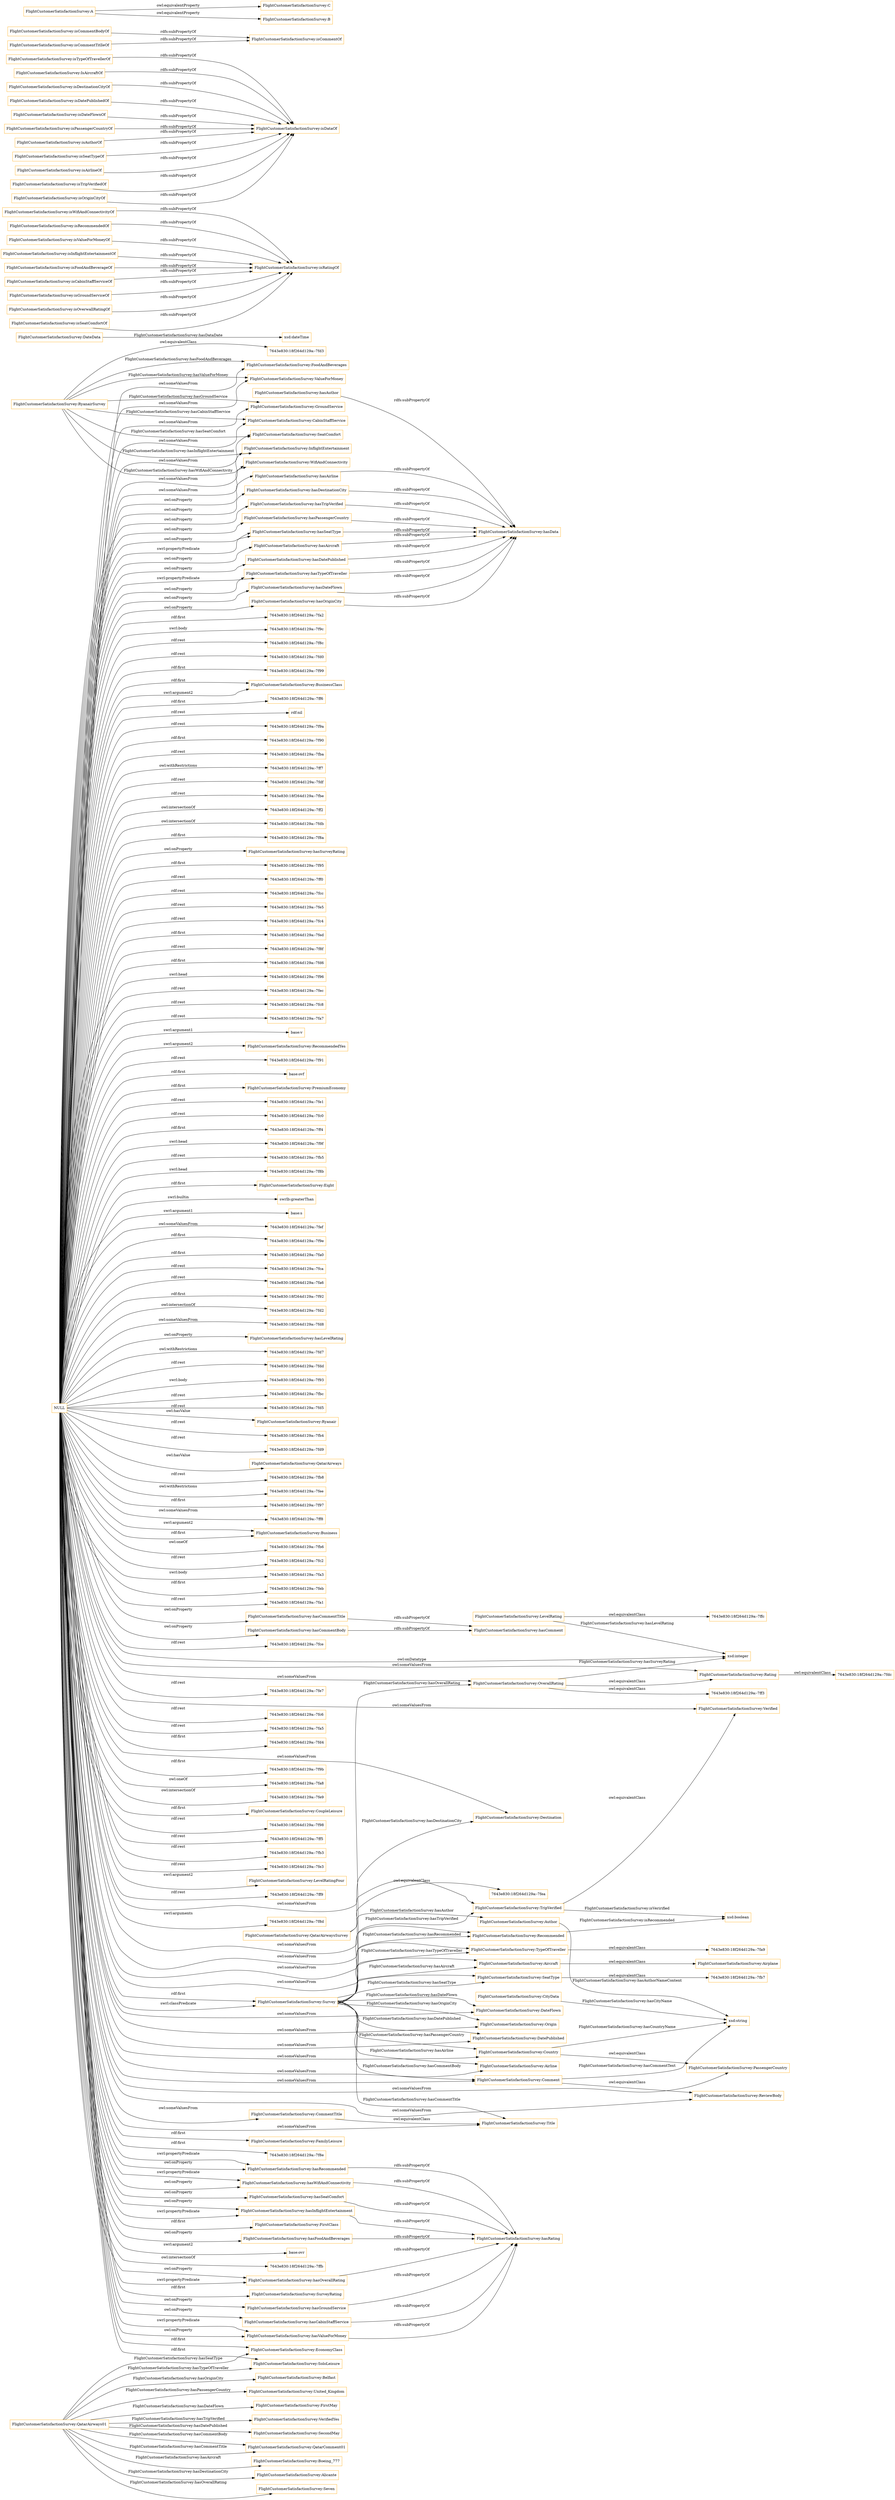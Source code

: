 digraph ar2dtool_diagram { 
rankdir=LR;
size="1501"
node [shape = rectangle, color="orange"]; "FlightCustomerSatisfactionSurvey:ValueForMoney" "FlightCustomerSatisfactionSurvey:Destination" "FlightCustomerSatisfactionSurvey:FoodAndBeverages" "FlightCustomerSatisfactionSurvey:LevelRating" "7643e830:18f264d129a:-7ff3" "FlightCustomerSatisfactionSurvey:DateFlown" "FlightCustomerSatisfactionSurvey:Survey" "FlightCustomerSatisfactionSurvey:GroundService" "FlightCustomerSatisfactionSurvey:TripVerified" "FlightCustomerSatisfactionSurvey:Aircraft" "FlightCustomerSatisfactionSurvey:CommentTitle" "7643e830:18f264d129a:-7fdc" "FlightCustomerSatisfactionSurvey:DateData" "7643e830:18f264d129a:-7ffc" "FlightCustomerSatisfactionSurvey:Recommended" "FlightCustomerSatisfactionSurvey:RyanairSurvey" "FlightCustomerSatisfactionSurvey:CabinStaffService" "FlightCustomerSatisfactionSurvey:Rating" "7643e830:18f264d129a:-7fa9" "FlightCustomerSatisfactionSurvey:OverallRating" "FlightCustomerSatisfactionSurvey:SeatComfort" "FlightCustomerSatisfactionSurvey:TypeOfTraveller" "FlightCustomerSatisfactionSurvey:Airline" "FlightCustomerSatisfactionSurvey:Airplane" "FlightCustomerSatisfactionSurvey:Comment" "FlightCustomerSatisfactionSurvey:DatePublished" "FlightCustomerSatisfactionSurvey:SeatType" "FlightCustomerSatisfactionSurvey:InflightEntertainment" "FlightCustomerSatisfactionSurvey:ReviewBody" "FlightCustomerSatisfactionSurvey:Origin" "7643e830:18f264d129a:-7fd3" "7643e830:18f264d129a:-7fb7" "FlightCustomerSatisfactionSurvey:WifiAndConnectivity" "FlightCustomerSatisfactionSurvey:Author" "FlightCustomerSatisfactionSurvey:Verified" "7643e830:18f264d129a:-7fea" "FlightCustomerSatisfactionSurvey:CityData" "FlightCustomerSatisfactionSurvey:Country" "FlightCustomerSatisfactionSurvey:PassengerCountry" "FlightCustomerSatisfactionSurvey:QatarAirwaysSurvey" "FlightCustomerSatisfactionSurvey:Title" "FlightCustomerSatisfactionSurvey:SurveyRating" ; /*classes style*/
	"FlightCustomerSatisfactionSurvey:isWifiAndConnectivityOf" -> "FlightCustomerSatisfactionSurvey:isRatingOf" [ label = "rdfs:subPropertyOf" ];
	"FlightCustomerSatisfactionSurvey:hasFoodAndBeverages" -> "FlightCustomerSatisfactionSurvey:hasRating" [ label = "rdfs:subPropertyOf" ];
	"FlightCustomerSatisfactionSurvey:isRecommendedOf" -> "FlightCustomerSatisfactionSurvey:isRatingOf" [ label = "rdfs:subPropertyOf" ];
	"FlightCustomerSatisfactionSurvey:hasTripVerified" -> "FlightCustomerSatisfactionSurvey:hasData" [ label = "rdfs:subPropertyOf" ];
	"FlightCustomerSatisfactionSurvey:isTypeOfTravellerOf" -> "FlightCustomerSatisfactionSurvey:isDataOf" [ label = "rdfs:subPropertyOf" ];
	"FlightCustomerSatisfactionSurvey:IsAircraftOf" -> "FlightCustomerSatisfactionSurvey:isDataOf" [ label = "rdfs:subPropertyOf" ];
	"FlightCustomerSatisfactionSurvey:isValueForMoneyOf" -> "FlightCustomerSatisfactionSurvey:isRatingOf" [ label = "rdfs:subPropertyOf" ];
	"FlightCustomerSatisfactionSurvey:hasPassengerCountry" -> "FlightCustomerSatisfactionSurvey:hasData" [ label = "rdfs:subPropertyOf" ];
	"FlightCustomerSatisfactionSurvey:isDestinationCityOf" -> "FlightCustomerSatisfactionSurvey:isDataOf" [ label = "rdfs:subPropertyOf" ];
	"FlightCustomerSatisfactionSurvey:isDatePublishedOf" -> "FlightCustomerSatisfactionSurvey:isDataOf" [ label = "rdfs:subPropertyOf" ];
	"FlightCustomerSatisfactionSurvey:hasOverallRating" -> "FlightCustomerSatisfactionSurvey:hasRating" [ label = "rdfs:subPropertyOf" ];
	"FlightCustomerSatisfactionSurvey:isInflightEntertainmentOf" -> "FlightCustomerSatisfactionSurvey:isRatingOf" [ label = "rdfs:subPropertyOf" ];
	"FlightCustomerSatisfactionSurvey:hasGroundService" -> "FlightCustomerSatisfactionSurvey:hasRating" [ label = "rdfs:subPropertyOf" ];
	"FlightCustomerSatisfactionSurvey:isDateFlownOf" -> "FlightCustomerSatisfactionSurvey:isDataOf" [ label = "rdfs:subPropertyOf" ];
	"FlightCustomerSatisfactionSurvey:isPassengerCountryOf" -> "FlightCustomerSatisfactionSurvey:isDataOf" [ label = "rdfs:subPropertyOf" ];
	"FlightCustomerSatisfactionSurvey:hasSeatType" -> "FlightCustomerSatisfactionSurvey:hasData" [ label = "rdfs:subPropertyOf" ];
	"FlightCustomerSatisfactionSurvey:hasAircraft" -> "FlightCustomerSatisfactionSurvey:hasData" [ label = "rdfs:subPropertyOf" ];
	"FlightCustomerSatisfactionSurvey:hasDatePublished" -> "FlightCustomerSatisfactionSurvey:hasData" [ label = "rdfs:subPropertyOf" ];
	"FlightCustomerSatisfactionSurvey:OverallRating" -> "7643e830:18f264d129a:-7ff3" [ label = "owl:equivalentClass" ];
	"FlightCustomerSatisfactionSurvey:OverallRating" -> "FlightCustomerSatisfactionSurvey:Rating" [ label = "owl:equivalentClass" ];
	"FlightCustomerSatisfactionSurvey:QatarAirwaysSurvey" -> "7643e830:18f264d129a:-7fea" [ label = "owl:equivalentClass" ];
	"FlightCustomerSatisfactionSurvey:hasTypeOfTraveller" -> "FlightCustomerSatisfactionSurvey:hasData" [ label = "rdfs:subPropertyOf" ];
	"FlightCustomerSatisfactionSurvey:hasCabinStaffService" -> "FlightCustomerSatisfactionSurvey:hasRating" [ label = "rdfs:subPropertyOf" ];
	"FlightCustomerSatisfactionSurvey:hasDateFlown" -> "FlightCustomerSatisfactionSurvey:hasData" [ label = "rdfs:subPropertyOf" ];
	"FlightCustomerSatisfactionSurvey:RyanairSurvey" -> "7643e830:18f264d129a:-7fd3" [ label = "owl:equivalentClass" ];
	"FlightCustomerSatisfactionSurvey:SeatType" -> "7643e830:18f264d129a:-7fb7" [ label = "owl:equivalentClass" ];
	"FlightCustomerSatisfactionSurvey:hasValueForMoney" -> "FlightCustomerSatisfactionSurvey:hasRating" [ label = "rdfs:subPropertyOf" ];
	"FlightCustomerSatisfactionSurvey:Aircraft" -> "FlightCustomerSatisfactionSurvey:Airplane" [ label = "owl:equivalentClass" ];
	"FlightCustomerSatisfactionSurvey:TypeOfTraveller" -> "7643e830:18f264d129a:-7fa9" [ label = "owl:equivalentClass" ];
	"FlightCustomerSatisfactionSurvey:Rating" -> "7643e830:18f264d129a:-7fdc" [ label = "owl:equivalentClass" ];
	"FlightCustomerSatisfactionSurvey:Country" -> "FlightCustomerSatisfactionSurvey:PassengerCountry" [ label = "owl:equivalentClass" ];
	"FlightCustomerSatisfactionSurvey:isAuthorOf" -> "FlightCustomerSatisfactionSurvey:isDataOf" [ label = "rdfs:subPropertyOf" ];
	"NULL" -> "7643e830:18f264d129a:-7fa2" [ label = "rdf:first" ];
	"NULL" -> "7643e830:18f264d129a:-7f9c" [ label = "swrl:body" ];
	"NULL" -> "7643e830:18f264d129a:-7f8c" [ label = "rdf:rest" ];
	"NULL" -> "FlightCustomerSatisfactionSurvey:Title" [ label = "owl:someValuesFrom" ];
	"NULL" -> "7643e830:18f264d129a:-7fd0" [ label = "rdf:rest" ];
	"NULL" -> "7643e830:18f264d129a:-7f99" [ label = "rdf:first" ];
	"NULL" -> "xsd:integer" [ label = "owl:onDatatype" ];
	"NULL" -> "FlightCustomerSatisfactionSurvey:BusinessClass" [ label = "rdf:first" ];
	"NULL" -> "7643e830:18f264d129a:-7ff6" [ label = "rdf:first" ];
	"NULL" -> "rdf:nil" [ label = "rdf:rest" ];
	"NULL" -> "FlightCustomerSatisfactionSurvey:hasGroundService" [ label = "owl:onProperty" ];
	"NULL" -> "FlightCustomerSatisfactionSurvey:WifiAndConnectivity" [ label = "owl:someValuesFrom" ];
	"NULL" -> "FlightCustomerSatisfactionSurvey:hasInflightEntertainment" [ label = "swrl:propertyPredicate" ];
	"NULL" -> "7643e830:18f264d129a:-7f9a" [ label = "rdf:rest" ];
	"NULL" -> "7643e830:18f264d129a:-7f90" [ label = "rdf:first" ];
	"NULL" -> "FlightCustomerSatisfactionSurvey:hasTypeOfTraveller" [ label = "swrl:propertyPredicate" ];
	"NULL" -> "7643e830:18f264d129a:-7fba" [ label = "rdf:rest" ];
	"NULL" -> "FlightCustomerSatisfactionSurvey:ValueForMoney" [ label = "owl:someValuesFrom" ];
	"NULL" -> "FlightCustomerSatisfactionSurvey:hasRecommended" [ label = "owl:onProperty" ];
	"NULL" -> "7643e830:18f264d129a:-7ff7" [ label = "owl:withRestrictions" ];
	"NULL" -> "7643e830:18f264d129a:-7fdf" [ label = "rdf:rest" ];
	"NULL" -> "FlightCustomerSatisfactionSurvey:hasValueForMoney" [ label = "swrl:propertyPredicate" ];
	"NULL" -> "7643e830:18f264d129a:-7fbe" [ label = "rdf:rest" ];
	"NULL" -> "FlightCustomerSatisfactionSurvey:hasFoodAndBeverages" [ label = "owl:onProperty" ];
	"NULL" -> "FlightCustomerSatisfactionSurvey:hasValueForMoney" [ label = "owl:onProperty" ];
	"NULL" -> "FlightCustomerSatisfactionSurvey:Verified" [ label = "owl:someValuesFrom" ];
	"NULL" -> "7643e830:18f264d129a:-7ff2" [ label = "owl:intersectionOf" ];
	"NULL" -> "7643e830:18f264d129a:-7fdb" [ label = "owl:intersectionOf" ];
	"NULL" -> "7643e830:18f264d129a:-7f8a" [ label = "rdf:first" ];
	"NULL" -> "FlightCustomerSatisfactionSurvey:hasSurveyRating" [ label = "owl:onProperty" ];
	"NULL" -> "FlightCustomerSatisfactionSurvey:hasRecommended" [ label = "swrl:propertyPredicate" ];
	"NULL" -> "7643e830:18f264d129a:-7f95" [ label = "rdf:first" ];
	"NULL" -> "7643e830:18f264d129a:-7ff0" [ label = "rdf:rest" ];
	"NULL" -> "7643e830:18f264d129a:-7fcc" [ label = "rdf:rest" ];
	"NULL" -> "FlightCustomerSatisfactionSurvey:Country" [ label = "owl:someValuesFrom" ];
	"NULL" -> "7643e830:18f264d129a:-7fe5" [ label = "rdf:rest" ];
	"NULL" -> "FlightCustomerSatisfactionSurvey:hasAircraft" [ label = "owl:onProperty" ];
	"NULL" -> "7643e830:18f264d129a:-7fc4" [ label = "rdf:rest" ];
	"NULL" -> "7643e830:18f264d129a:-7fed" [ label = "rdf:first" ];
	"NULL" -> "7643e830:18f264d129a:-7f8f" [ label = "rdf:rest" ];
	"NULL" -> "7643e830:18f264d129a:-7fd6" [ label = "rdf:first" ];
	"NULL" -> "FlightCustomerSatisfactionSurvey:hasOverallRating" [ label = "owl:onProperty" ];
	"NULL" -> "7643e830:18f264d129a:-7f96" [ label = "swrl:head" ];
	"NULL" -> "7643e830:18f264d129a:-7fec" [ label = "rdf:rest" ];
	"NULL" -> "7643e830:18f264d129a:-7fc8" [ label = "rdf:rest" ];
	"NULL" -> "7643e830:18f264d129a:-7fa7" [ label = "rdf:rest" ];
	"NULL" -> "base:v" [ label = "swrl:argument1" ];
	"NULL" -> "FlightCustomerSatisfactionSurvey:RecommendedYes" [ label = "swrl:argument2" ];
	"NULL" -> "FlightCustomerSatisfactionSurvey:hasDatePublished" [ label = "owl:onProperty" ];
	"NULL" -> "7643e830:18f264d129a:-7f91" [ label = "rdf:rest" ];
	"NULL" -> "FlightCustomerSatisfactionSurvey:BusinessClass" [ label = "swrl:argument2" ];
	"NULL" -> "base:ovf" [ label = "rdf:first" ];
	"NULL" -> "FlightCustomerSatisfactionSurvey:PremiumEconomy" [ label = "rdf:first" ];
	"NULL" -> "7643e830:18f264d129a:-7fe1" [ label = "rdf:rest" ];
	"NULL" -> "FlightCustomerSatisfactionSurvey:SeatComfort" [ label = "owl:someValuesFrom" ];
	"NULL" -> "7643e830:18f264d129a:-7fc0" [ label = "rdf:rest" ];
	"NULL" -> "FlightCustomerSatisfactionSurvey:hasWifiAndConnectivity" [ label = "owl:onProperty" ];
	"NULL" -> "FlightCustomerSatisfactionSurvey:hasInflightEntertainment" [ label = "owl:onProperty" ];
	"NULL" -> "FlightCustomerSatisfactionSurvey:TripVerified" [ label = "owl:someValuesFrom" ];
	"NULL" -> "7643e830:18f264d129a:-7ff4" [ label = "rdf:first" ];
	"NULL" -> "7643e830:18f264d129a:-7f9f" [ label = "swrl:head" ];
	"NULL" -> "FlightCustomerSatisfactionSurvey:hasCabinStaffService" [ label = "owl:onProperty" ];
	"NULL" -> "7643e830:18f264d129a:-7fb5" [ label = "rdf:rest" ];
	"NULL" -> "7643e830:18f264d129a:-7f8b" [ label = "swrl:head" ];
	"NULL" -> "FlightCustomerSatisfactionSurvey:hasSeatType" [ label = "swrl:propertyPredicate" ];
	"NULL" -> "FlightCustomerSatisfactionSurvey:Eight" [ label = "rdf:first" ];
	"NULL" -> "FlightCustomerSatisfactionSurvey:hasSeatType" [ label = "owl:onProperty" ];
	"NULL" -> "swrlb:greaterThan" [ label = "swrl:builtin" ];
	"NULL" -> "FlightCustomerSatisfactionSurvey:hasPassengerCountry" [ label = "owl:onProperty" ];
	"NULL" -> "base:s" [ label = "swrl:argument1" ];
	"NULL" -> "7643e830:18f264d129a:-7fef" [ label = "owl:someValuesFrom" ];
	"NULL" -> "7643e830:18f264d129a:-7f9e" [ label = "rdf:first" ];
	"NULL" -> "7643e830:18f264d129a:-7fa0" [ label = "rdf:first" ];
	"NULL" -> "FlightCustomerSatisfactionSurvey:Survey" [ label = "rdf:first" ];
	"NULL" -> "FlightCustomerSatisfactionSurvey:Aircraft" [ label = "owl:someValuesFrom" ];
	"NULL" -> "7643e830:18f264d129a:-7fca" [ label = "rdf:rest" ];
	"NULL" -> "FlightCustomerSatisfactionSurvey:Comment" [ label = "owl:someValuesFrom" ];
	"NULL" -> "FlightCustomerSatisfactionSurvey:Recommended" [ label = "owl:someValuesFrom" ];
	"NULL" -> "FlightCustomerSatisfactionSurvey:hasOverallRating" [ label = "swrl:propertyPredicate" ];
	"NULL" -> "7643e830:18f264d129a:-7fa6" [ label = "rdf:rest" ];
	"NULL" -> "7643e830:18f264d129a:-7f92" [ label = "rdf:first" ];
	"NULL" -> "FlightCustomerSatisfactionSurvey:Destination" [ label = "owl:someValuesFrom" ];
	"NULL" -> "FlightCustomerSatisfactionSurvey:hasOriginCity" [ label = "owl:onProperty" ];
	"NULL" -> "7643e830:18f264d129a:-7fd2" [ label = "owl:intersectionOf" ];
	"NULL" -> "7643e830:18f264d129a:-7fd8" [ label = "owl:someValuesFrom" ];
	"NULL" -> "FlightCustomerSatisfactionSurvey:hasLevelRating" [ label = "owl:onProperty" ];
	"NULL" -> "FlightCustomerSatisfactionSurvey:GroundService" [ label = "owl:someValuesFrom" ];
	"NULL" -> "7643e830:18f264d129a:-7fd7" [ label = "owl:withRestrictions" ];
	"NULL" -> "7643e830:18f264d129a:-7fdd" [ label = "rdf:rest" ];
	"NULL" -> "FlightCustomerSatisfactionSurvey:CommentTitle" [ label = "owl:someValuesFrom" ];
	"NULL" -> "7643e830:18f264d129a:-7f93" [ label = "swrl:body" ];
	"NULL" -> "FlightCustomerSatisfactionSurvey:InflightEntertainment" [ label = "owl:someValuesFrom" ];
	"NULL" -> "7643e830:18f264d129a:-7fbc" [ label = "rdf:rest" ];
	"NULL" -> "7643e830:18f264d129a:-7fd5" [ label = "rdf:rest" ];
	"NULL" -> "FlightCustomerSatisfactionSurvey:hasTypeOfTraveller" [ label = "owl:onProperty" ];
	"NULL" -> "FlightCustomerSatisfactionSurvey:Ryanair" [ label = "owl:hasValue" ];
	"NULL" -> "7643e830:18f264d129a:-7fb4" [ label = "rdf:rest" ];
	"NULL" -> "FlightCustomerSatisfactionSurvey:FoodAndBeverages" [ label = "owl:someValuesFrom" ];
	"NULL" -> "7643e830:18f264d129a:-7fd9" [ label = "rdf:rest" ];
	"NULL" -> "FlightCustomerSatisfactionSurvey:QatarAirways" [ label = "owl:hasValue" ];
	"NULL" -> "7643e830:18f264d129a:-7fb8" [ label = "rdf:rest" ];
	"NULL" -> "7643e830:18f264d129a:-7fee" [ label = "owl:withRestrictions" ];
	"NULL" -> "7643e830:18f264d129a:-7f97" [ label = "rdf:first" ];
	"NULL" -> "7643e830:18f264d129a:-7ff8" [ label = "owl:someValuesFrom" ];
	"NULL" -> "FlightCustomerSatisfactionSurvey:Business" [ label = "swrl:argument2" ];
	"NULL" -> "7643e830:18f264d129a:-7fb6" [ label = "owl:oneOf" ];
	"NULL" -> "FlightCustomerSatisfactionSurvey:ReviewBody" [ label = "owl:someValuesFrom" ];
	"NULL" -> "7643e830:18f264d129a:-7fc2" [ label = "rdf:rest" ];
	"NULL" -> "7643e830:18f264d129a:-7fa3" [ label = "swrl:body" ];
	"NULL" -> "7643e830:18f264d129a:-7feb" [ label = "rdf:first" ];
	"NULL" -> "7643e830:18f264d129a:-7fa1" [ label = "rdf:rest" ];
	"NULL" -> "FlightCustomerSatisfactionSurvey:TypeOfTraveller" [ label = "owl:someValuesFrom" ];
	"NULL" -> "FlightCustomerSatisfactionSurvey:EconomyClass" [ label = "rdf:first" ];
	"NULL" -> "FlightCustomerSatisfactionSurvey:Survey" [ label = "swrl:classPredicate" ];
	"NULL" -> "FlightCustomerSatisfactionSurvey:hasCommentBody" [ label = "owl:onProperty" ];
	"NULL" -> "7643e830:18f264d129a:-7fce" [ label = "rdf:rest" ];
	"NULL" -> "FlightCustomerSatisfactionSurvey:DateFlown" [ label = "owl:someValuesFrom" ];
	"NULL" -> "7643e830:18f264d129a:-7fe7" [ label = "rdf:rest" ];
	"NULL" -> "FlightCustomerSatisfactionSurvey:OverallRating" [ label = "owl:someValuesFrom" ];
	"NULL" -> "FlightCustomerSatisfactionSurvey:Airline" [ label = "owl:someValuesFrom" ];
	"NULL" -> "7643e830:18f264d129a:-7fc6" [ label = "rdf:rest" ];
	"NULL" -> "FlightCustomerSatisfactionSurvey:Origin" [ label = "owl:someValuesFrom" ];
	"NULL" -> "7643e830:18f264d129a:-7fa5" [ label = "rdf:rest" ];
	"NULL" -> "7643e830:18f264d129a:-7fd4" [ label = "rdf:first" ];
	"NULL" -> "FlightCustomerSatisfactionSurvey:hasDateFlown" [ label = "owl:onProperty" ];
	"NULL" -> "FlightCustomerSatisfactionSurvey:Business" [ label = "rdf:first" ];
	"NULL" -> "FlightCustomerSatisfactionSurvey:hasTripVerified" [ label = "owl:onProperty" ];
	"NULL" -> "7643e830:18f264d129a:-7f9b" [ label = "rdf:first" ];
	"NULL" -> "FlightCustomerSatisfactionSurvey:PassengerCountry" [ label = "owl:someValuesFrom" ];
	"NULL" -> "7643e830:18f264d129a:-7fa8" [ label = "owl:oneOf" ];
	"NULL" -> "FlightCustomerSatisfactionSurvey:hasWifiAndConnectivity" [ label = "swrl:propertyPredicate" ];
	"NULL" -> "FlightCustomerSatisfactionSurvey:CabinStaffService" [ label = "owl:someValuesFrom" ];
	"NULL" -> "7643e830:18f264d129a:-7fe9" [ label = "owl:intersectionOf" ];
	"NULL" -> "FlightCustomerSatisfactionSurvey:CoupleLeisure" [ label = "rdf:first" ];
	"NULL" -> "FlightCustomerSatisfactionSurvey:hasSeatComfort" [ label = "owl:onProperty" ];
	"NULL" -> "7643e830:18f264d129a:-7f98" [ label = "rdf:rest" ];
	"NULL" -> "FlightCustomerSatisfactionSurvey:hasAirline" [ label = "owl:onProperty" ];
	"NULL" -> "7643e830:18f264d129a:-7ff5" [ label = "rdf:rest" ];
	"NULL" -> "FlightCustomerSatisfactionSurvey:SoloLeisure" [ label = "rdf:first" ];
	"NULL" -> "FlightCustomerSatisfactionSurvey:hasCommentTitle" [ label = "owl:onProperty" ];
	"NULL" -> "7643e830:18f264d129a:-7fb3" [ label = "rdf:rest" ];
	"NULL" -> "FlightCustomerSatisfactionSurvey:hasDestinationCity" [ label = "owl:onProperty" ];
	"NULL" -> "7643e830:18f264d129a:-7fe3" [ label = "rdf:rest" ];
	"NULL" -> "FlightCustomerSatisfactionSurvey:LevelRatingFour" [ label = "swrl:argument2" ];
	"NULL" -> "FlightCustomerSatisfactionSurvey:DatePublished" [ label = "owl:someValuesFrom" ];
	"NULL" -> "FlightCustomerSatisfactionSurvey:Rating" [ label = "owl:someValuesFrom" ];
	"NULL" -> "FlightCustomerSatisfactionSurvey:SeatType" [ label = "owl:someValuesFrom" ];
	"NULL" -> "7643e830:18f264d129a:-7ff9" [ label = "rdf:rest" ];
	"NULL" -> "7643e830:18f264d129a:-7f8d" [ label = "swrl:arguments" ];
	"NULL" -> "FlightCustomerSatisfactionSurvey:FamilyLeisure" [ label = "rdf:first" ];
	"NULL" -> "7643e830:18f264d129a:-7f8e" [ label = "rdf:first" ];
	"NULL" -> "FlightCustomerSatisfactionSurvey:FirstClass" [ label = "rdf:first" ];
	"NULL" -> "base:ovr" [ label = "swrl:argument2" ];
	"NULL" -> "FlightCustomerSatisfactionSurvey:SurveyRating" [ label = "rdf:first" ];
	"NULL" -> "7643e830:18f264d129a:-7ffb" [ label = "owl:intersectionOf" ];
	"FlightCustomerSatisfactionSurvey:hasCommentBody" -> "FlightCustomerSatisfactionSurvey:hasComment" [ label = "rdfs:subPropertyOf" ];
	"FlightCustomerSatisfactionSurvey:isFoodAndBeverageOf" -> "FlightCustomerSatisfactionSurvey:isRatingOf" [ label = "rdfs:subPropertyOf" ];
	"FlightCustomerSatisfactionSurvey:isCabinStaffServiceOf" -> "FlightCustomerSatisfactionSurvey:isRatingOf" [ label = "rdfs:subPropertyOf" ];
	"FlightCustomerSatisfactionSurvey:hasWifiAndConnectivity" -> "FlightCustomerSatisfactionSurvey:hasRating" [ label = "rdfs:subPropertyOf" ];
	"FlightCustomerSatisfactionSurvey:isGroundServiceOf" -> "FlightCustomerSatisfactionSurvey:isRatingOf" [ label = "rdfs:subPropertyOf" ];
	"FlightCustomerSatisfactionSurvey:isOverwallRatingOf" -> "FlightCustomerSatisfactionSurvey:isRatingOf" [ label = "rdfs:subPropertyOf" ];
	"FlightCustomerSatisfactionSurvey:isSeatTypeOf" -> "FlightCustomerSatisfactionSurvey:isDataOf" [ label = "rdfs:subPropertyOf" ];
	"FlightCustomerSatisfactionSurvey:CommentTitle" -> "FlightCustomerSatisfactionSurvey:Title" [ label = "owl:equivalentClass" ];
	"FlightCustomerSatisfactionSurvey:isAirlineOf" -> "FlightCustomerSatisfactionSurvey:isDataOf" [ label = "rdfs:subPropertyOf" ];
	"FlightCustomerSatisfactionSurvey:isTripVerifiedOf" -> "FlightCustomerSatisfactionSurvey:isDataOf" [ label = "rdfs:subPropertyOf" ];
	"FlightCustomerSatisfactionSurvey:LevelRating" -> "7643e830:18f264d129a:-7ffc" [ label = "owl:equivalentClass" ];
	"FlightCustomerSatisfactionSurvey:hasDestinationCity" -> "FlightCustomerSatisfactionSurvey:hasData" [ label = "rdfs:subPropertyOf" ];
	"FlightCustomerSatisfactionSurvey:hasSeatComfort" -> "FlightCustomerSatisfactionSurvey:hasRating" [ label = "rdfs:subPropertyOf" ];
	"FlightCustomerSatisfactionSurvey:isSeatComfortOf" -> "FlightCustomerSatisfactionSurvey:isRatingOf" [ label = "rdfs:subPropertyOf" ];
	"FlightCustomerSatisfactionSurvey:Comment" -> "FlightCustomerSatisfactionSurvey:ReviewBody" [ label = "owl:equivalentClass" ];
	"FlightCustomerSatisfactionSurvey:hasInflightEntertainment" -> "FlightCustomerSatisfactionSurvey:hasRating" [ label = "rdfs:subPropertyOf" ];
	"FlightCustomerSatisfactionSurvey:hasOriginCity" -> "FlightCustomerSatisfactionSurvey:hasData" [ label = "rdfs:subPropertyOf" ];
	"FlightCustomerSatisfactionSurvey:hasAuthor" -> "FlightCustomerSatisfactionSurvey:hasData" [ label = "rdfs:subPropertyOf" ];
	"FlightCustomerSatisfactionSurvey:TripVerified" -> "FlightCustomerSatisfactionSurvey:Verified" [ label = "owl:equivalentClass" ];
	"FlightCustomerSatisfactionSurvey:isCommentBodyOf" -> "FlightCustomerSatisfactionSurvey:isCommentOf" [ label = "rdfs:subPropertyOf" ];
	"FlightCustomerSatisfactionSurvey:hasAirline" -> "FlightCustomerSatisfactionSurvey:hasData" [ label = "rdfs:subPropertyOf" ];
	"FlightCustomerSatisfactionSurvey:isCommentTitlleOf" -> "FlightCustomerSatisfactionSurvey:isCommentOf" [ label = "rdfs:subPropertyOf" ];
	"FlightCustomerSatisfactionSurvey:isOriginCityOf" -> "FlightCustomerSatisfactionSurvey:isDataOf" [ label = "rdfs:subPropertyOf" ];
	"FlightCustomerSatisfactionSurvey:hasCommentTitle" -> "FlightCustomerSatisfactionSurvey:hasComment" [ label = "rdfs:subPropertyOf" ];
	"FlightCustomerSatisfactionSurvey:A" -> "FlightCustomerSatisfactionSurvey:C" [ label = "owl:equivalentProperty" ];
	"FlightCustomerSatisfactionSurvey:A" -> "FlightCustomerSatisfactionSurvey:B" [ label = "owl:equivalentProperty" ];
	"FlightCustomerSatisfactionSurvey:QatarAirways01" -> "FlightCustomerSatisfactionSurvey:Boeing_777" [ label = "FlightCustomerSatisfactionSurvey:hasAircraft" ];
	"FlightCustomerSatisfactionSurvey:QatarAirways01" -> "FlightCustomerSatisfactionSurvey:Alicante" [ label = "FlightCustomerSatisfactionSurvey:hasDestinationCity" ];
	"FlightCustomerSatisfactionSurvey:QatarAirways01" -> "FlightCustomerSatisfactionSurvey:Seven" [ label = "FlightCustomerSatisfactionSurvey:hasOverallRating" ];
	"FlightCustomerSatisfactionSurvey:QatarAirways01" -> "FlightCustomerSatisfactionSurvey:QatarComment01" [ label = "FlightCustomerSatisfactionSurvey:hasCommentTitle" ];
	"FlightCustomerSatisfactionSurvey:QatarAirways01" -> "FlightCustomerSatisfactionSurvey:Belfast" [ label = "FlightCustomerSatisfactionSurvey:hasOriginCity" ];
	"FlightCustomerSatisfactionSurvey:QatarAirways01" -> "FlightCustomerSatisfactionSurvey:EconomyClass" [ label = "FlightCustomerSatisfactionSurvey:hasSeatType" ];
	"FlightCustomerSatisfactionSurvey:QatarAirways01" -> "FlightCustomerSatisfactionSurvey:QatarComment01" [ label = "FlightCustomerSatisfactionSurvey:hasCommentBody" ];
	"FlightCustomerSatisfactionSurvey:QatarAirways01" -> "FlightCustomerSatisfactionSurvey:United_Kingdom" [ label = "FlightCustomerSatisfactionSurvey:hasPassengerCountry" ];
	"FlightCustomerSatisfactionSurvey:QatarAirways01" -> "FlightCustomerSatisfactionSurvey:SoloLeisure" [ label = "FlightCustomerSatisfactionSurvey:hasTypeOfTraveller" ];
	"FlightCustomerSatisfactionSurvey:QatarAirways01" -> "FlightCustomerSatisfactionSurvey:FirstMay" [ label = "FlightCustomerSatisfactionSurvey:hasDateFlown" ];
	"FlightCustomerSatisfactionSurvey:QatarAirways01" -> "FlightCustomerSatisfactionSurvey:VerifiedYes" [ label = "FlightCustomerSatisfactionSurvey:hasTripVerified" ];
	"FlightCustomerSatisfactionSurvey:QatarAirways01" -> "FlightCustomerSatisfactionSurvey:SecondMay" [ label = "FlightCustomerSatisfactionSurvey:hasDatePublished" ];
	"FlightCustomerSatisfactionSurvey:hasRecommended" -> "FlightCustomerSatisfactionSurvey:hasRating" [ label = "rdfs:subPropertyOf" ];
	"FlightCustomerSatisfactionSurvey:Survey" -> "FlightCustomerSatisfactionSurvey:Airline" [ label = "FlightCustomerSatisfactionSurvey:hasAirline" ];
	"FlightCustomerSatisfactionSurvey:TripVerified" -> "xsd:boolean" [ label = "FlightCustomerSatisfactionSurvey:isVerirified" ];
	"FlightCustomerSatisfactionSurvey:Survey" -> "FlightCustomerSatisfactionSurvey:Comment" [ label = "FlightCustomerSatisfactionSurvey:hasCommentBody" ];
	"FlightCustomerSatisfactionSurvey:Survey" -> "FlightCustomerSatisfactionSurvey:SeatType" [ label = "FlightCustomerSatisfactionSurvey:hasSeatType" ];
	"FlightCustomerSatisfactionSurvey:Country" -> "xsd:string" [ label = "FlightCustomerSatisfactionSurvey:hasCountryName" ];
	"FlightCustomerSatisfactionSurvey:RyanairSurvey" -> "FlightCustomerSatisfactionSurvey:SeatComfort" [ label = "FlightCustomerSatisfactionSurvey:hasSeatComfort" ];
	"FlightCustomerSatisfactionSurvey:Comment" -> "xsd:string" [ label = "FlightCustomerSatisfactionSurvey:hasCommentText" ];
	"FlightCustomerSatisfactionSurvey:Author" -> "xsd:string" [ label = "FlightCustomerSatisfactionSurvey:hasAuthorNameContent" ];
	"FlightCustomerSatisfactionSurvey:CityData" -> "xsd:string" [ label = "FlightCustomerSatisfactionSurvey:hasCityName" ];
	"FlightCustomerSatisfactionSurvey:LevelRating" -> "xsd:integer" [ label = "FlightCustomerSatisfactionSurvey:hasLevelRating" ];
	"FlightCustomerSatisfactionSurvey:DateData" -> "xsd:dateTime" [ label = "FlightCustomerSatisfactionSurvey:hasDataDate" ];
	"FlightCustomerSatisfactionSurvey:RyanairSurvey" -> "FlightCustomerSatisfactionSurvey:GroundService" [ label = "FlightCustomerSatisfactionSurvey:hasGroundService" ];
	"FlightCustomerSatisfactionSurvey:RyanairSurvey" -> "FlightCustomerSatisfactionSurvey:CabinStaffService" [ label = "FlightCustomerSatisfactionSurvey:hasCabinStaffService" ];
	"FlightCustomerSatisfactionSurvey:RyanairSurvey" -> "FlightCustomerSatisfactionSurvey:WifiAndConnectivity" [ label = "FlightCustomerSatisfactionSurvey:hasWifiAndConnectivity" ];
	"FlightCustomerSatisfactionSurvey:Survey" -> "FlightCustomerSatisfactionSurvey:Destination" [ label = "FlightCustomerSatisfactionSurvey:hasDestinationCity" ];
	"FlightCustomerSatisfactionSurvey:OverallRating" -> "xsd:integer" [ label = "FlightCustomerSatisfactionSurvey:hasSurveyRating" ];
	"FlightCustomerSatisfactionSurvey:Survey" -> "FlightCustomerSatisfactionSurvey:Aircraft" [ label = "FlightCustomerSatisfactionSurvey:hasAircraft" ];
	"FlightCustomerSatisfactionSurvey:Survey" -> "FlightCustomerSatisfactionSurvey:DateFlown" [ label = "FlightCustomerSatisfactionSurvey:hasDateFlown" ];
	"FlightCustomerSatisfactionSurvey:RyanairSurvey" -> "FlightCustomerSatisfactionSurvey:InflightEntertainment" [ label = "FlightCustomerSatisfactionSurvey:hasInflightEntertainment" ];
	"FlightCustomerSatisfactionSurvey:Survey" -> "FlightCustomerSatisfactionSurvey:Recommended" [ label = "FlightCustomerSatisfactionSurvey:hasRecommended" ];
	"FlightCustomerSatisfactionSurvey:Survey" -> "FlightCustomerSatisfactionSurvey:Title" [ label = "FlightCustomerSatisfactionSurvey:hasCommentTitle" ];
	"FlightCustomerSatisfactionSurvey:QatarAirwaysSurvey" -> "FlightCustomerSatisfactionSurvey:Author" [ label = "FlightCustomerSatisfactionSurvey:hasAuthor" ];
	"FlightCustomerSatisfactionSurvey:Survey" -> "FlightCustomerSatisfactionSurvey:Country" [ label = "FlightCustomerSatisfactionSurvey:hasPassengerCountry" ];
	"FlightCustomerSatisfactionSurvey:RyanairSurvey" -> "FlightCustomerSatisfactionSurvey:ValueForMoney" [ label = "FlightCustomerSatisfactionSurvey:hasValueForMoney" ];
	"FlightCustomerSatisfactionSurvey:Survey" -> "FlightCustomerSatisfactionSurvey:Origin" [ label = "FlightCustomerSatisfactionSurvey:hasOriginCity" ];
	"FlightCustomerSatisfactionSurvey:Recommended" -> "xsd:boolean" [ label = "FlightCustomerSatisfactionSurvey:isRecommended" ];
	"FlightCustomerSatisfactionSurvey:RyanairSurvey" -> "FlightCustomerSatisfactionSurvey:FoodAndBeverages" [ label = "FlightCustomerSatisfactionSurvey:hasFoodAndBeverages" ];
	"FlightCustomerSatisfactionSurvey:Survey" -> "FlightCustomerSatisfactionSurvey:OverallRating" [ label = "FlightCustomerSatisfactionSurvey:hasOverallRating" ];
	"FlightCustomerSatisfactionSurvey:Survey" -> "FlightCustomerSatisfactionSurvey:TypeOfTraveller" [ label = "FlightCustomerSatisfactionSurvey:hasTypeOfTraveller" ];
	"FlightCustomerSatisfactionSurvey:Survey" -> "FlightCustomerSatisfactionSurvey:DatePublished" [ label = "FlightCustomerSatisfactionSurvey:hasDatePublished" ];
	"FlightCustomerSatisfactionSurvey:Survey" -> "FlightCustomerSatisfactionSurvey:TripVerified" [ label = "FlightCustomerSatisfactionSurvey:hasTripVerified" ];

}
